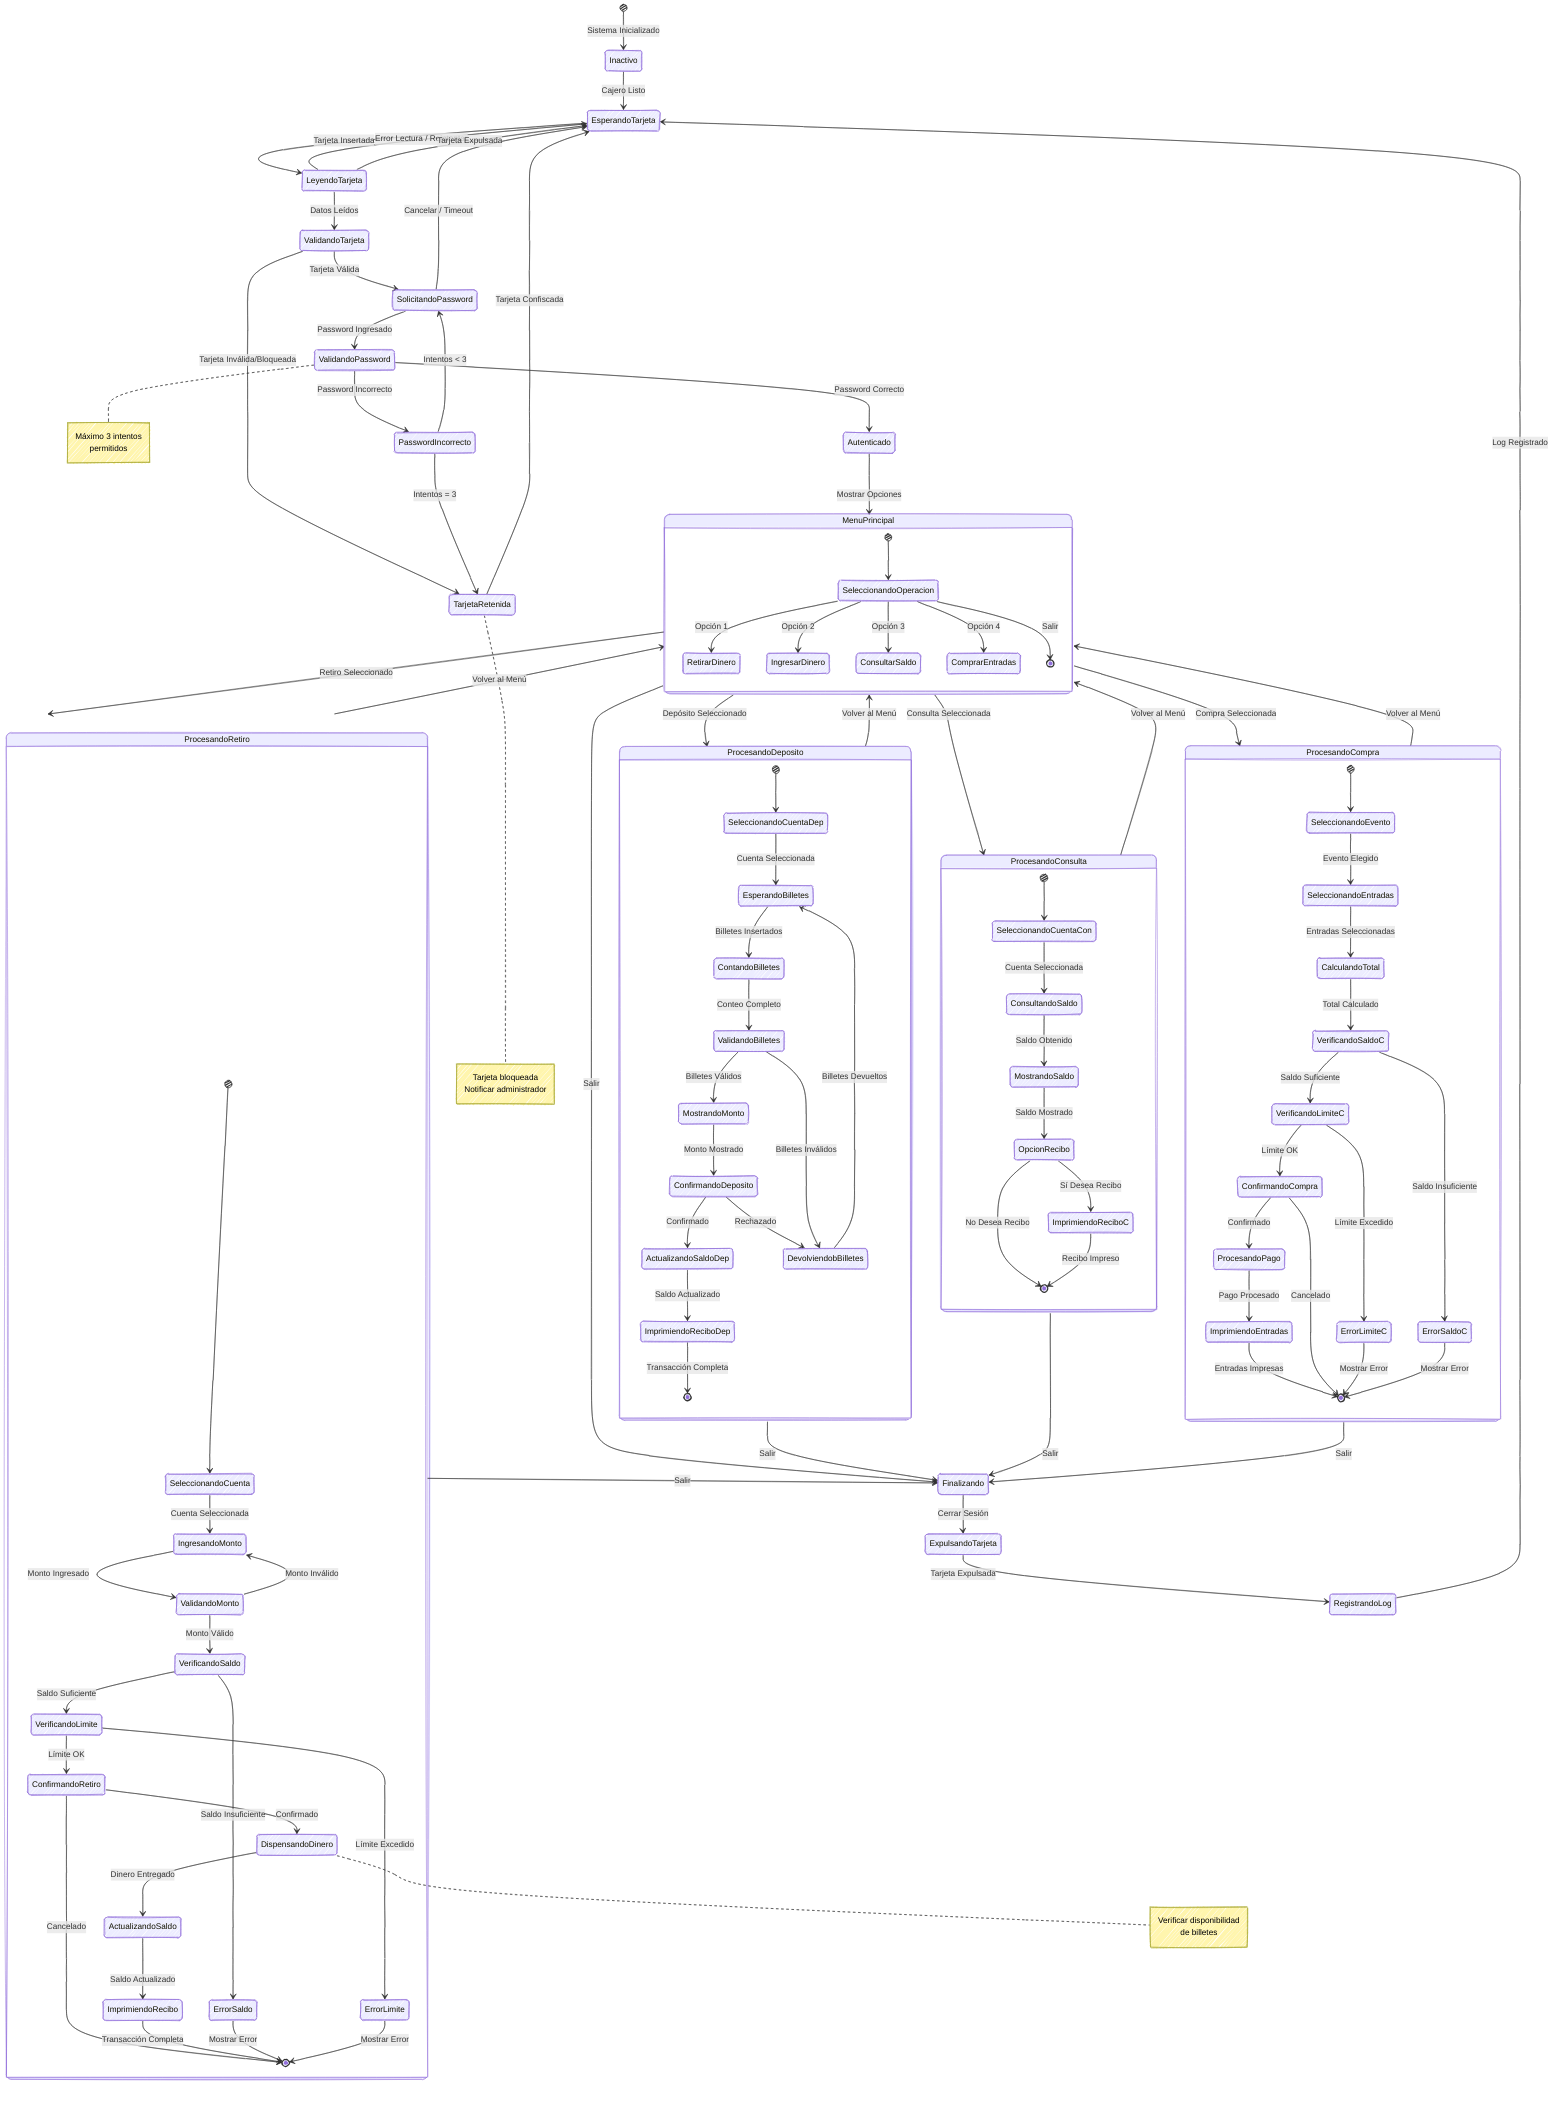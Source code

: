 ---
config:
  look: handDrawn
  theme: default
---
stateDiagram-v2
    [*] --> Inactivo: Sistema Inicializado
    
    Inactivo --> EsperandoTarjeta: Cajero Listo
    
    EsperandoTarjeta --> LeyendoTarjeta: Tarjeta Insertada
    
    LeyendoTarjeta --> ValidandoTarjeta: Datos Leídos
    LeyendoTarjeta --> EsperandoTarjeta: Error Lectura / Reintentar
    LeyendoTarjeta --> EsperandoTarjeta: Tarjeta Expulsada
    
    ValidandoTarjeta --> SolicitandoPassword: Tarjeta Válida
    ValidandoTarjeta --> TarjetaRetenida: Tarjeta Inválida/Bloqueada
    
    TarjetaRetenida --> EsperandoTarjeta: Tarjeta Confiscada
    
    SolicitandoPassword --> ValidandoPassword: Password Ingresado
    SolicitandoPassword --> EsperandoTarjeta: Cancelar / Timeout
    
    ValidandoPassword --> Autenticado: Password Correcto
    ValidandoPassword --> PasswordIncorrecto: Password Incorrecto
    
    PasswordIncorrecto --> SolicitandoPassword: Intentos < 3
    PasswordIncorrecto --> TarjetaRetenida: Intentos = 3
    
    Autenticado --> MenuPrincipal: Mostrar Opciones
    
    state MenuPrincipal {
        [*] --> SeleccionandoOperacion
        SeleccionandoOperacion --> RetirarDinero: Opción 1
        SeleccionandoOperacion --> IngresarDinero: Opción 2
        SeleccionandoOperacion --> ConsultarSaldo: Opción 3
        SeleccionandoOperacion --> ComprarEntradas: Opción 4
        SeleccionandoOperacion --> [*]: Salir
    }
    
    MenuPrincipal --> ProcesandoRetiro: Retiro Seleccionado
    MenuPrincipal --> ProcesandoDeposito: Depósito Seleccionado
    MenuPrincipal --> ProcesandoConsulta: Consulta Seleccionada
    MenuPrincipal --> ProcesandoCompra: Compra Seleccionada
    MenuPrincipal --> Finalizando: Salir
    
    state ProcesandoRetiro {
        [*] --> SeleccionandoCuenta
        SeleccionandoCuenta --> IngresandoMonto: Cuenta Seleccionada
        IngresandoMonto --> ValidandoMonto: Monto Ingresado
        ValidandoMonto --> VerificandoSaldo: Monto Válido
        ValidandoMonto --> IngresandoMonto: Monto Inválido
        VerificandoSaldo --> VerificandoLimite: Saldo Suficiente
        VerificandoSaldo --> ErrorSaldo: Saldo Insuficiente
        VerificandoLimite --> ConfirmandoRetiro: Límite OK
        VerificandoLimite --> ErrorLimite: Límite Excedido
        ConfirmandoRetiro --> DispensandoDinero: Confirmado
        ConfirmandoRetiro --> [*]: Cancelado
        DispensandoDinero --> ActualizandoSaldo: Dinero Entregado
        ActualizandoSaldo --> ImprimiendoRecibo: Saldo Actualizado
        ImprimiendoRecibo --> [*]: Transacción Completa
        ErrorSaldo --> [*]: Mostrar Error
        ErrorLimite --> [*]: Mostrar Error
    }
    
    state ProcesandoDeposito {
        [*] --> SeleccionandoCuentaDep
        SeleccionandoCuentaDep --> EsperandoBilletes: Cuenta Seleccionada
        EsperandoBilletes --> ContandoBilletes: Billetes Insertados
        ContandoBilletes --> ValidandoBilletes: Conteo Completo
        ValidandoBilletes --> MostrandoMonto: Billetes Válidos
        ValidandoBilletes --> DevolviendobBilletes: Billetes Inválidos
        DevolviendobBilletes --> EsperandoBilletes: Billetes Devueltos
        MostrandoMonto --> ConfirmandoDeposito: Monto Mostrado
        ConfirmandoDeposito --> ActualizandoSaldoDep: Confirmado
        ConfirmandoDeposito --> DevolviendobBilletes: Rechazado
        ActualizandoSaldoDep --> ImprimiendoReciboDep: Saldo Actualizado
        ImprimiendoReciboDep --> [*]: Transacción Completa
    }
    
    state ProcesandoConsulta {
        [*] --> SeleccionandoCuentaCon
        SeleccionandoCuentaCon --> ConsultandoSaldo: Cuenta Seleccionada
        ConsultandoSaldo --> MostrandoSaldo: Saldo Obtenido
        MostrandoSaldo --> OpcionRecibo: Saldo Mostrado
        OpcionRecibo --> ImprimiendoReciboC: Sí Desea Recibo
        OpcionRecibo --> [*]: No Desea Recibo
        ImprimiendoReciboC --> [*]: Recibo Impreso
    }
    
    state ProcesandoCompra {
        [*] --> SeleccionandoEvento
        SeleccionandoEvento --> SeleccionandoEntradas: Evento Elegido
        SeleccionandoEntradas --> CalculandoTotal: Entradas Seleccionadas
        CalculandoTotal --> VerificandoSaldoC: Total Calculado
        VerificandoSaldoC --> VerificandoLimiteC: Saldo Suficiente
        VerificandoSaldoC --> ErrorSaldoC: Saldo Insuficiente
        VerificandoLimiteC --> ConfirmandoCompra: Límite OK
        VerificandoLimiteC --> ErrorLimiteC: Límite Excedido
        ConfirmandoCompra --> ProcesandoPago: Confirmado
        ConfirmandoCompra --> [*]: Cancelado
        ProcesandoPago --> ImprimiendoEntradas: Pago Procesado
        ImprimiendoEntradas --> [*]: Entradas Impresas
        ErrorSaldoC --> [*]: Mostrar Error
        ErrorLimiteC --> [*]: Mostrar Error
    }
    
    ProcesandoRetiro --> MenuPrincipal: Volver al Menú
    ProcesandoRetiro --> Finalizando: Salir
    ProcesandoDeposito --> MenuPrincipal: Volver al Menú
    ProcesandoDeposito --> Finalizando: Salir
    ProcesandoConsulta --> MenuPrincipal: Volver al Menú
    ProcesandoConsulta --> Finalizando: Salir
    ProcesandoCompra --> MenuPrincipal: Volver al Menú
    ProcesandoCompra --> Finalizando: Salir
    
    Finalizando --> ExpulsandoTarjeta: Cerrar Sesión
    ExpulsandoTarjeta --> RegistrandoLog: Tarjeta Expulsada
    RegistrandoLog --> EsperandoTarjeta: Log Registrado
    
    note right of ValidandoPassword
        Máximo 3 intentos
        permitidos
    end note
    
    note right of TarjetaRetenida
        Tarjeta bloqueada
        Notificar administrador
    end note
    
    note right of DispensandoDinero
        Verificar disponibilidad
        de billetes
    end note